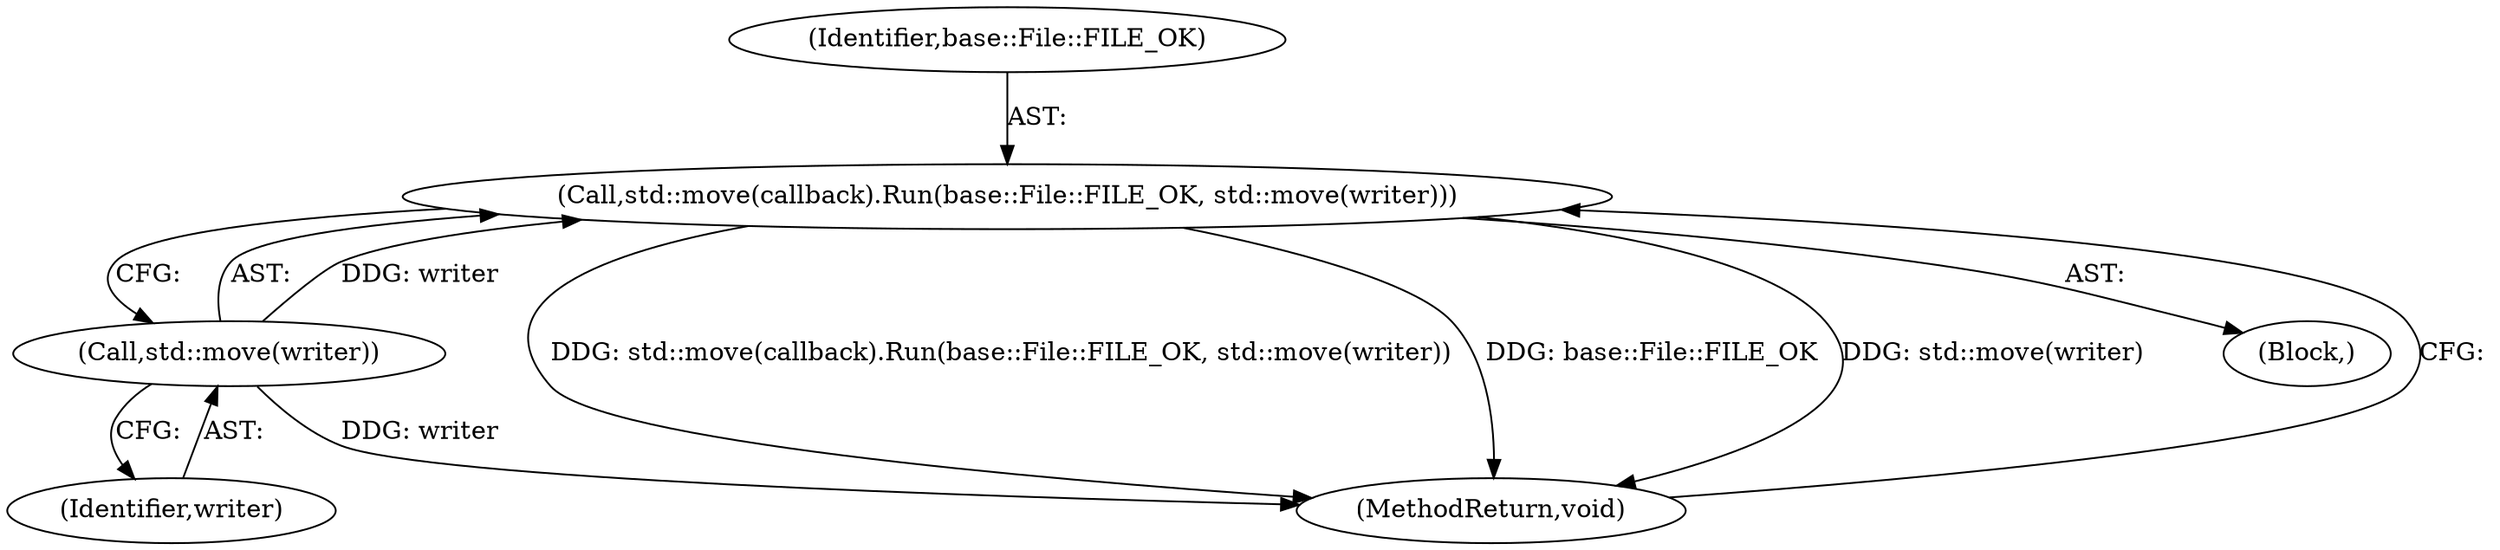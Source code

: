 digraph "0_Chrome_f045c704568e9cf6279b3cbccbec6d86c35f8a13@API" {
"1000154" [label="(Call,std::move(callback).Run(base::File::FILE_OK, std::move(writer)))"];
"1000156" [label="(Call,std::move(writer))"];
"1000158" [label="(MethodReturn,void)"];
"1000156" [label="(Call,std::move(writer))"];
"1000154" [label="(Call,std::move(callback).Run(base::File::FILE_OK, std::move(writer)))"];
"1000157" [label="(Identifier,writer)"];
"1000103" [label="(Block,)"];
"1000155" [label="(Identifier,base::File::FILE_OK)"];
"1000154" -> "1000103"  [label="AST: "];
"1000154" -> "1000156"  [label="CFG: "];
"1000155" -> "1000154"  [label="AST: "];
"1000156" -> "1000154"  [label="AST: "];
"1000158" -> "1000154"  [label="CFG: "];
"1000154" -> "1000158"  [label="DDG: std::move(callback).Run(base::File::FILE_OK, std::move(writer))"];
"1000154" -> "1000158"  [label="DDG: base::File::FILE_OK"];
"1000154" -> "1000158"  [label="DDG: std::move(writer)"];
"1000156" -> "1000154"  [label="DDG: writer"];
"1000156" -> "1000157"  [label="CFG: "];
"1000157" -> "1000156"  [label="AST: "];
"1000156" -> "1000158"  [label="DDG: writer"];
}
